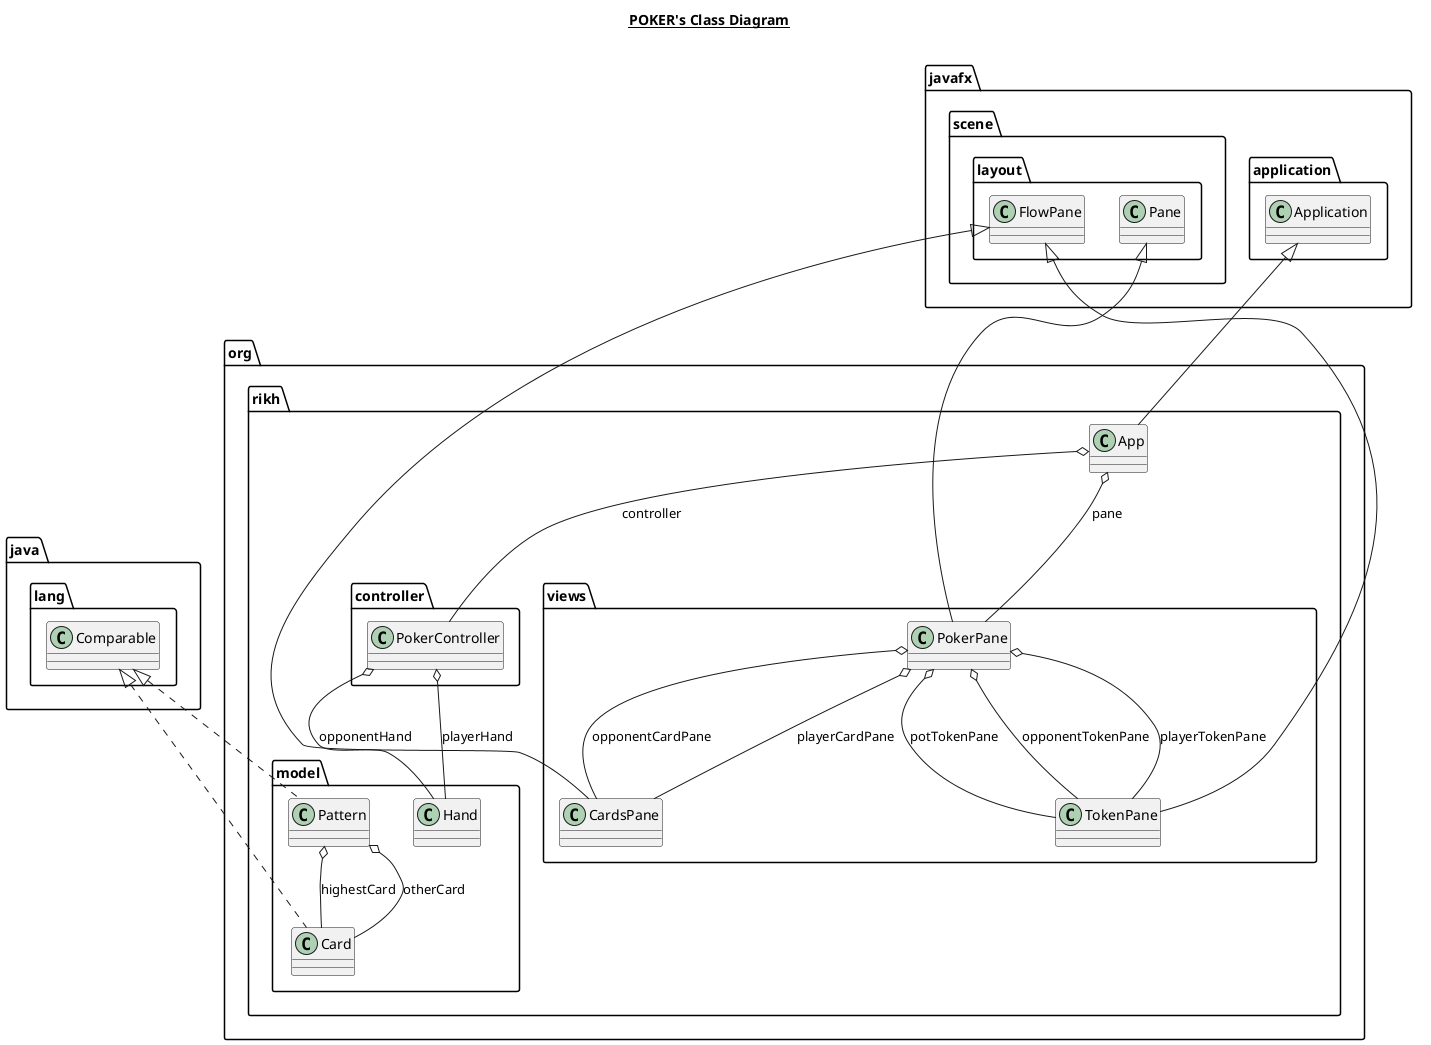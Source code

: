 @startuml

title __POKER's Class Diagram__\n

  org.rikh.App -up-|> javafx.application.Application
  org.rikh.App o-- org.rikh.controller.PokerController : controller
  org.rikh.App o-- org.rikh.views.PokerPane : pane
  org.rikh.controller.PokerController o-- org.rikh.model.Hand : opponentHand
  org.rikh.controller.PokerController o-- org.rikh.model.Hand : playerHand
  org.rikh.model.Card .up.|> java.lang.Comparable
  org.rikh.model.Card o-- org.rikh.model.Card.Suit : suit
  org.rikh.model.Pattern .up.|> java.lang.Comparable
  org.rikh.model.Pattern o-- org.rikh.model.Pattern.Combination : combination
  org.rikh.model.Pattern o-- org.rikh.model.Card : highestCard
  org.rikh.model.Pattern o-- org.rikh.model.Card : otherCard
  org.rikh.views.CardsPane -up-|> javafx.scene.layout.FlowPane
  org.rikh.views.PokerPane -up-|> javafx.scene.layout.Pane
  org.rikh.views.PokerPane o-- org.rikh.views.CardsPane : opponentCardPane
  org.rikh.views.PokerPane o-- org.rikh.views.TokenPane : opponentTokenPane
  org.rikh.views.PokerPane o-- org.rikh.views.CardsPane : playerCardPane
  org.rikh.views.PokerPane o-- org.rikh.views.TokenPane : playerTokenPane
  org.rikh.views.PokerPane o-- org.rikh.views.TokenPane : potTokenPane
  org.rikh.views.TokenPane -up-|> javafx.scene.layout.FlowPane

@enduml

